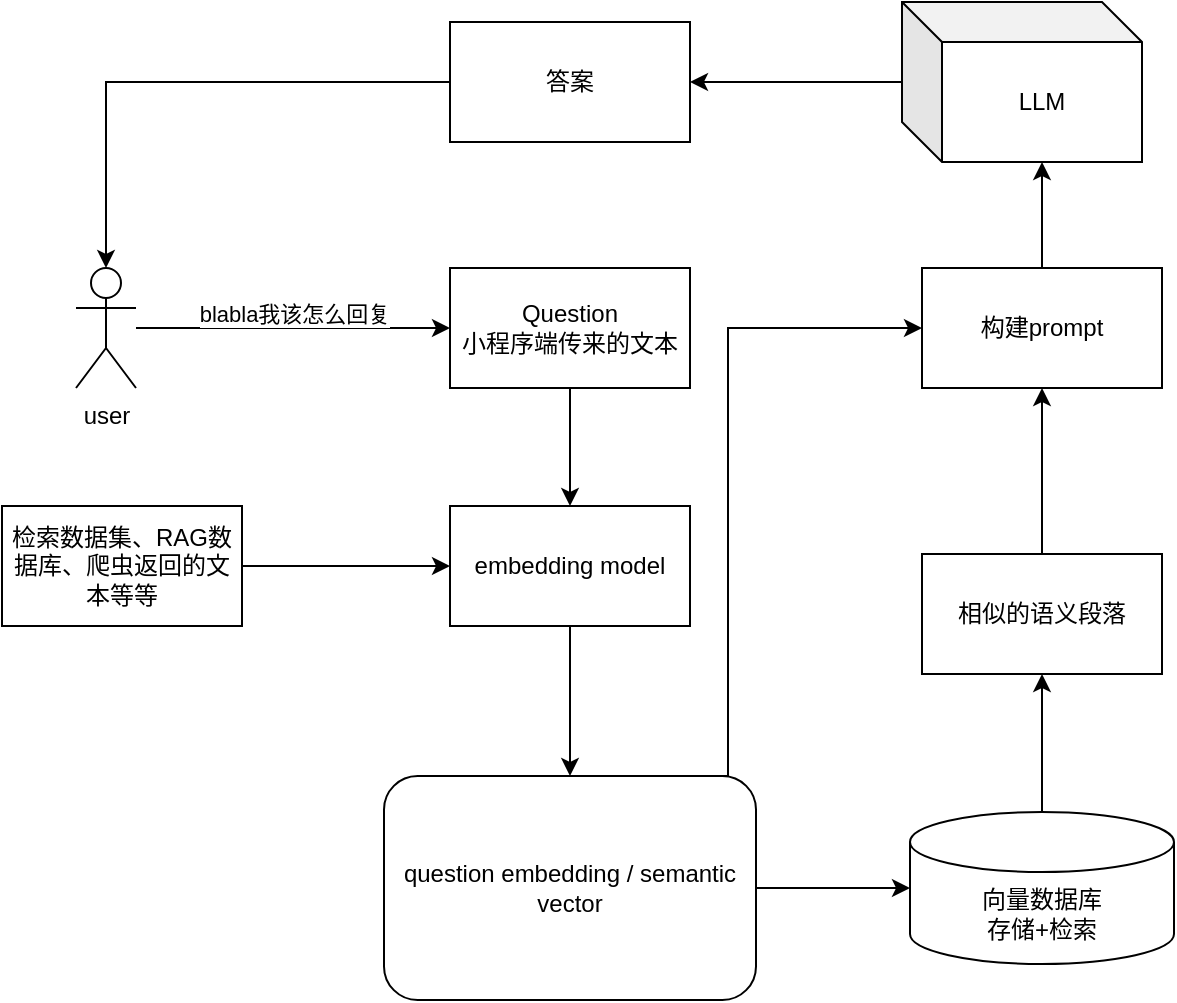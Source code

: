 <mxfile version="22.1.16" type="github">
  <diagram name="第 1 页" id="8WOLS9JE2UIec9BlcxdE">
    <mxGraphModel dx="954" dy="647" grid="0" gridSize="10" guides="1" tooltips="1" connect="1" arrows="1" fold="1" page="0" pageScale="1" pageWidth="827" pageHeight="1169" math="0" shadow="0">
      <root>
        <mxCell id="0" />
        <mxCell id="1" parent="0" />
        <mxCell id="b7n5o7WHyWt1JIcNMG6n-3" style="edgeStyle=orthogonalEdgeStyle;rounded=0;orthogonalLoop=1;jettySize=auto;html=1;entryX=0;entryY=0.5;entryDx=0;entryDy=0;" edge="1" parent="1" source="b7n5o7WHyWt1JIcNMG6n-1" target="b7n5o7WHyWt1JIcNMG6n-2">
          <mxGeometry relative="1" as="geometry" />
        </mxCell>
        <mxCell id="b7n5o7WHyWt1JIcNMG6n-4" value="blabla我该怎么回复" style="edgeLabel;html=1;align=center;verticalAlign=middle;resizable=0;points=[];" vertex="1" connectable="0" parent="b7n5o7WHyWt1JIcNMG6n-3">
          <mxGeometry x="-0.401" y="1" relative="1" as="geometry">
            <mxPoint x="32" y="-6" as="offset" />
          </mxGeometry>
        </mxCell>
        <mxCell id="b7n5o7WHyWt1JIcNMG6n-1" value="user" style="shape=umlActor;verticalLabelPosition=bottom;verticalAlign=top;html=1;outlineConnect=0;" vertex="1" parent="1">
          <mxGeometry x="40" y="170" width="30" height="60" as="geometry" />
        </mxCell>
        <mxCell id="b7n5o7WHyWt1JIcNMG6n-6" value="" style="edgeStyle=orthogonalEdgeStyle;rounded=0;orthogonalLoop=1;jettySize=auto;html=1;" edge="1" parent="1" source="b7n5o7WHyWt1JIcNMG6n-2" target="b7n5o7WHyWt1JIcNMG6n-5">
          <mxGeometry relative="1" as="geometry" />
        </mxCell>
        <mxCell id="b7n5o7WHyWt1JIcNMG6n-2" value="Question&lt;br&gt;小程序端传来的文本" style="rounded=0;whiteSpace=wrap;html=1;" vertex="1" parent="1">
          <mxGeometry x="227" y="170" width="120" height="60" as="geometry" />
        </mxCell>
        <mxCell id="b7n5o7WHyWt1JIcNMG6n-9" style="edgeStyle=orthogonalEdgeStyle;rounded=0;orthogonalLoop=1;jettySize=auto;html=1;exitX=0.5;exitY=1;exitDx=0;exitDy=0;entryX=0.5;entryY=0;entryDx=0;entryDy=0;" edge="1" parent="1" source="b7n5o7WHyWt1JIcNMG6n-5" target="b7n5o7WHyWt1JIcNMG6n-8">
          <mxGeometry relative="1" as="geometry" />
        </mxCell>
        <mxCell id="b7n5o7WHyWt1JIcNMG6n-5" value="embedding model" style="whiteSpace=wrap;html=1;rounded=0;" vertex="1" parent="1">
          <mxGeometry x="227" y="289" width="120" height="60" as="geometry" />
        </mxCell>
        <mxCell id="b7n5o7WHyWt1JIcNMG6n-39" style="edgeStyle=orthogonalEdgeStyle;rounded=0;orthogonalLoop=1;jettySize=auto;html=1;exitX=0.75;exitY=0;exitDx=0;exitDy=0;entryX=0;entryY=0.5;entryDx=0;entryDy=0;" edge="1" parent="1" source="b7n5o7WHyWt1JIcNMG6n-8" target="b7n5o7WHyWt1JIcNMG6n-23">
          <mxGeometry relative="1" as="geometry">
            <Array as="points">
              <mxPoint x="366" y="424" />
              <mxPoint x="366" y="200" />
            </Array>
          </mxGeometry>
        </mxCell>
        <mxCell id="b7n5o7WHyWt1JIcNMG6n-8" value="question embedding / semantic vector" style="rounded=1;whiteSpace=wrap;html=1;" vertex="1" parent="1">
          <mxGeometry x="194" y="424" width="186" height="112" as="geometry" />
        </mxCell>
        <mxCell id="b7n5o7WHyWt1JIcNMG6n-34" style="edgeStyle=orthogonalEdgeStyle;rounded=0;orthogonalLoop=1;jettySize=auto;html=1;entryX=0;entryY=0.5;entryDx=0;entryDy=0;" edge="1" parent="1" source="b7n5o7WHyWt1JIcNMG6n-12" target="b7n5o7WHyWt1JIcNMG6n-5">
          <mxGeometry relative="1" as="geometry" />
        </mxCell>
        <mxCell id="b7n5o7WHyWt1JIcNMG6n-12" value="检索数据集、RAG数据库、爬虫返回的文本等等" style="whiteSpace=wrap;html=1;" vertex="1" parent="1">
          <mxGeometry x="3" y="289" width="120" height="60" as="geometry" />
        </mxCell>
        <mxCell id="b7n5o7WHyWt1JIcNMG6n-18" style="edgeStyle=orthogonalEdgeStyle;rounded=0;orthogonalLoop=1;jettySize=auto;html=1;exitX=0.5;exitY=0;exitDx=0;exitDy=0;exitPerimeter=0;entryX=0.5;entryY=1;entryDx=0;entryDy=0;" edge="1" parent="1" source="b7n5o7WHyWt1JIcNMG6n-15" target="b7n5o7WHyWt1JIcNMG6n-17">
          <mxGeometry relative="1" as="geometry" />
        </mxCell>
        <mxCell id="b7n5o7WHyWt1JIcNMG6n-15" value="向量数据库&lt;br&gt;存储+检索" style="shape=cylinder3;whiteSpace=wrap;html=1;boundedLbl=1;backgroundOutline=1;size=15;" vertex="1" parent="1">
          <mxGeometry x="457" y="442" width="132" height="76" as="geometry" />
        </mxCell>
        <mxCell id="b7n5o7WHyWt1JIcNMG6n-16" style="edgeStyle=orthogonalEdgeStyle;rounded=0;orthogonalLoop=1;jettySize=auto;html=1;exitX=1;exitY=0.5;exitDx=0;exitDy=0;entryX=0;entryY=0.5;entryDx=0;entryDy=0;entryPerimeter=0;" edge="1" parent="1" source="b7n5o7WHyWt1JIcNMG6n-8" target="b7n5o7WHyWt1JIcNMG6n-15">
          <mxGeometry relative="1" as="geometry" />
        </mxCell>
        <mxCell id="b7n5o7WHyWt1JIcNMG6n-35" style="edgeStyle=orthogonalEdgeStyle;rounded=0;orthogonalLoop=1;jettySize=auto;html=1;exitX=0.5;exitY=0;exitDx=0;exitDy=0;entryX=0.5;entryY=1;entryDx=0;entryDy=0;" edge="1" parent="1" source="b7n5o7WHyWt1JIcNMG6n-17" target="b7n5o7WHyWt1JIcNMG6n-23">
          <mxGeometry relative="1" as="geometry" />
        </mxCell>
        <mxCell id="b7n5o7WHyWt1JIcNMG6n-17" value="相似的语义段落" style="whiteSpace=wrap;html=1;" vertex="1" parent="1">
          <mxGeometry x="463" y="313" width="120" height="60" as="geometry" />
        </mxCell>
        <mxCell id="b7n5o7WHyWt1JIcNMG6n-23" value="构建prompt" style="whiteSpace=wrap;html=1;rounded=0;" vertex="1" parent="1">
          <mxGeometry x="463" y="170" width="120" height="60" as="geometry" />
        </mxCell>
        <mxCell id="b7n5o7WHyWt1JIcNMG6n-40" style="edgeStyle=orthogonalEdgeStyle;rounded=0;orthogonalLoop=1;jettySize=auto;html=1;entryX=1;entryY=0.5;entryDx=0;entryDy=0;" edge="1" parent="1" source="b7n5o7WHyWt1JIcNMG6n-29" target="b7n5o7WHyWt1JIcNMG6n-31">
          <mxGeometry relative="1" as="geometry" />
        </mxCell>
        <mxCell id="b7n5o7WHyWt1JIcNMG6n-29" value="LLM" style="shape=cube;whiteSpace=wrap;html=1;boundedLbl=1;backgroundOutline=1;darkOpacity=0.05;darkOpacity2=0.1;" vertex="1" parent="1">
          <mxGeometry x="453" y="37" width="120" height="80" as="geometry" />
        </mxCell>
        <mxCell id="b7n5o7WHyWt1JIcNMG6n-31" value="答案" style="whiteSpace=wrap;html=1;" vertex="1" parent="1">
          <mxGeometry x="227" y="47" width="120" height="60" as="geometry" />
        </mxCell>
        <mxCell id="b7n5o7WHyWt1JIcNMG6n-36" style="edgeStyle=orthogonalEdgeStyle;rounded=0;orthogonalLoop=1;jettySize=auto;html=1;exitX=0.5;exitY=0;exitDx=0;exitDy=0;entryX=0;entryY=0;entryDx=70;entryDy=80;entryPerimeter=0;" edge="1" parent="1" source="b7n5o7WHyWt1JIcNMG6n-23" target="b7n5o7WHyWt1JIcNMG6n-29">
          <mxGeometry relative="1" as="geometry" />
        </mxCell>
        <mxCell id="b7n5o7WHyWt1JIcNMG6n-41" style="edgeStyle=orthogonalEdgeStyle;rounded=0;orthogonalLoop=1;jettySize=auto;html=1;entryX=0.5;entryY=0;entryDx=0;entryDy=0;entryPerimeter=0;" edge="1" parent="1" source="b7n5o7WHyWt1JIcNMG6n-31" target="b7n5o7WHyWt1JIcNMG6n-1">
          <mxGeometry relative="1" as="geometry" />
        </mxCell>
      </root>
    </mxGraphModel>
  </diagram>
</mxfile>
